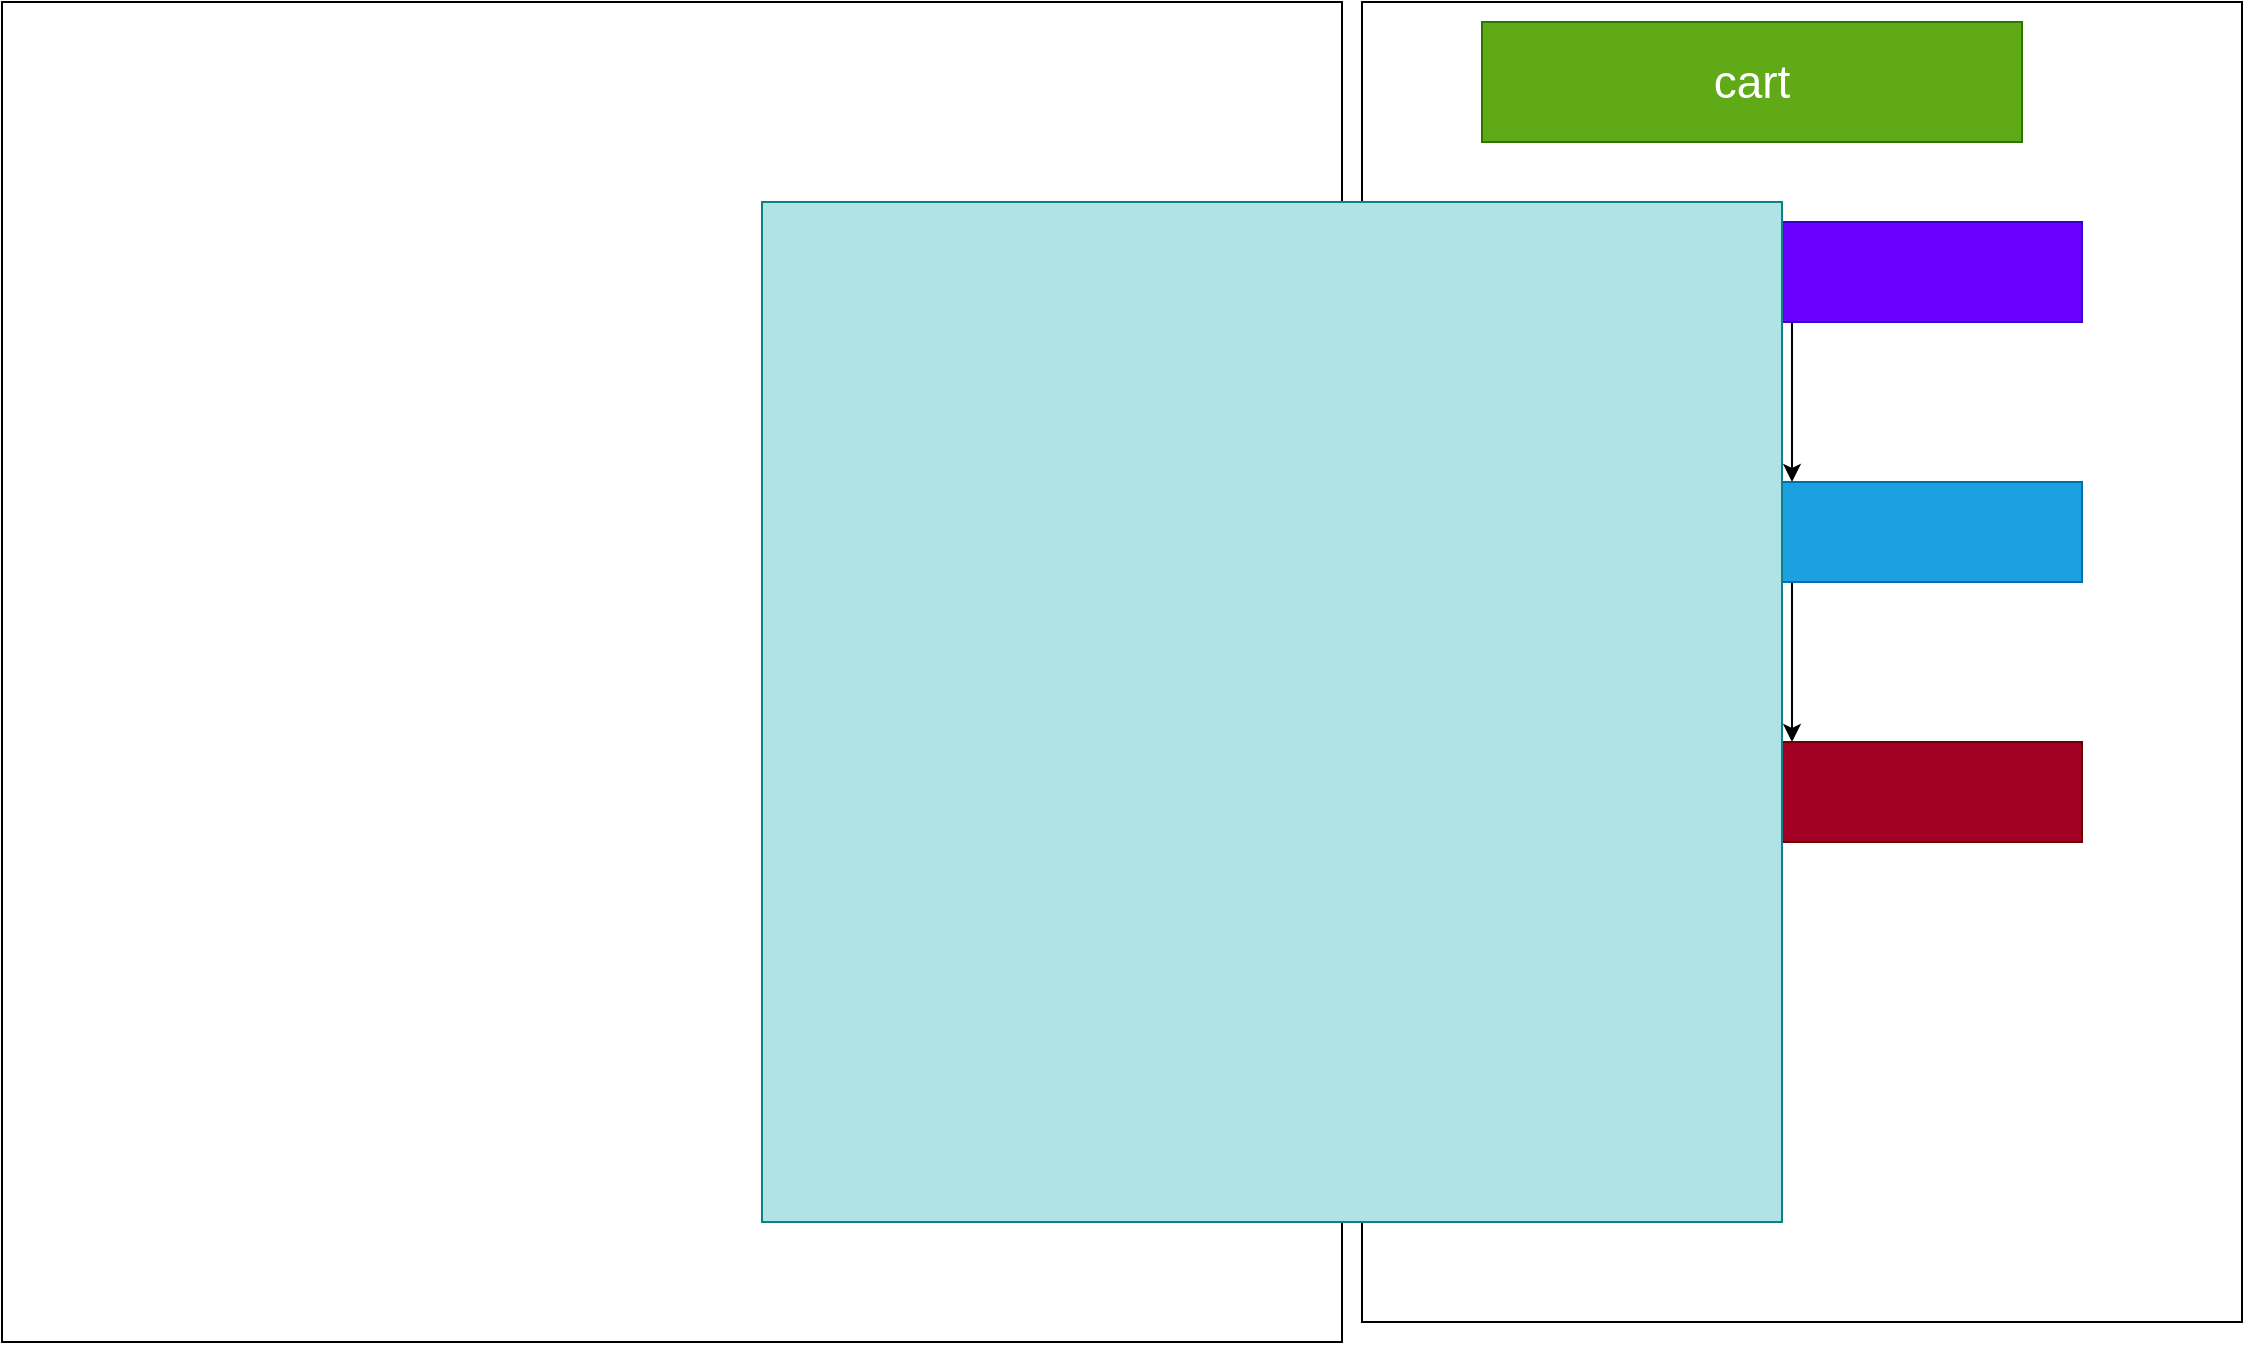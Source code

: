 <mxfile>
    <diagram id="ubRQmH3ELgCTSejaan6Z" name="Page-1">
        <mxGraphModel dx="820" dy="975" grid="1" gridSize="10" guides="1" tooltips="1" connect="1" arrows="1" fold="1" page="1" pageScale="1" pageWidth="850" pageHeight="1100" math="0" shadow="0">
            <root>
                <mxCell id="0"/>
                <mxCell id="1" parent="0"/>
                <mxCell id="30" value="" style="whiteSpace=wrap;html=1;aspect=fixed;" parent="1" vertex="1">
                    <mxGeometry x="1020" y="70" width="670" height="670" as="geometry"/>
                </mxCell>
                <mxCell id="31" value="" style="rounded=0;whiteSpace=wrap;html=1;" parent="1" vertex="1">
                    <mxGeometry x="1700" y="70" width="440" height="660" as="geometry"/>
                </mxCell>
                <mxCell id="32" value="&lt;font style=&quot;font-size: 23px;&quot;&gt;cart&lt;/font&gt;" style="rounded=0;whiteSpace=wrap;html=1;fillColor=#60a917;fontColor=#ffffff;strokeColor=#2D7600;" parent="1" vertex="1">
                    <mxGeometry x="1760" y="80" width="270" height="60" as="geometry"/>
                </mxCell>
                <mxCell id="35" value="" style="edgeStyle=none;html=1;fontSize=23;" parent="1" source="33" target="34" edge="1">
                    <mxGeometry relative="1" as="geometry"/>
                </mxCell>
                <mxCell id="33" value="" style="rounded=0;whiteSpace=wrap;html=1;fontSize=23;fillColor=#6a00ff;fontColor=#ffffff;strokeColor=#3700CC;" parent="1" vertex="1">
                    <mxGeometry x="1770" y="180" width="290" height="50" as="geometry"/>
                </mxCell>
                <mxCell id="37" value="" style="edgeStyle=none;html=1;fontSize=23;" parent="1" source="34" target="36" edge="1">
                    <mxGeometry relative="1" as="geometry"/>
                </mxCell>
                <mxCell id="34" value="" style="rounded=0;whiteSpace=wrap;html=1;fontSize=23;fillColor=#1ba1e2;fontColor=#ffffff;strokeColor=#006EAF;" parent="1" vertex="1">
                    <mxGeometry x="1770" y="310" width="290" height="50" as="geometry"/>
                </mxCell>
                <mxCell id="36" value="" style="rounded=0;whiteSpace=wrap;html=1;fontSize=23;fillColor=#a20025;fontColor=#ffffff;strokeColor=#6F0000;" parent="1" vertex="1">
                    <mxGeometry x="1770" y="440" width="290" height="50" as="geometry"/>
                </mxCell>
                <mxCell id="39" value="" style="whiteSpace=wrap;html=1;aspect=fixed;fontSize=23;fillColor=#b0e3e6;strokeColor=#0e8088;" parent="1" vertex="1">
                    <mxGeometry x="1400" y="170" width="510" height="510" as="geometry"/>
                </mxCell>
            </root>
        </mxGraphModel>
    </diagram>
</mxfile>